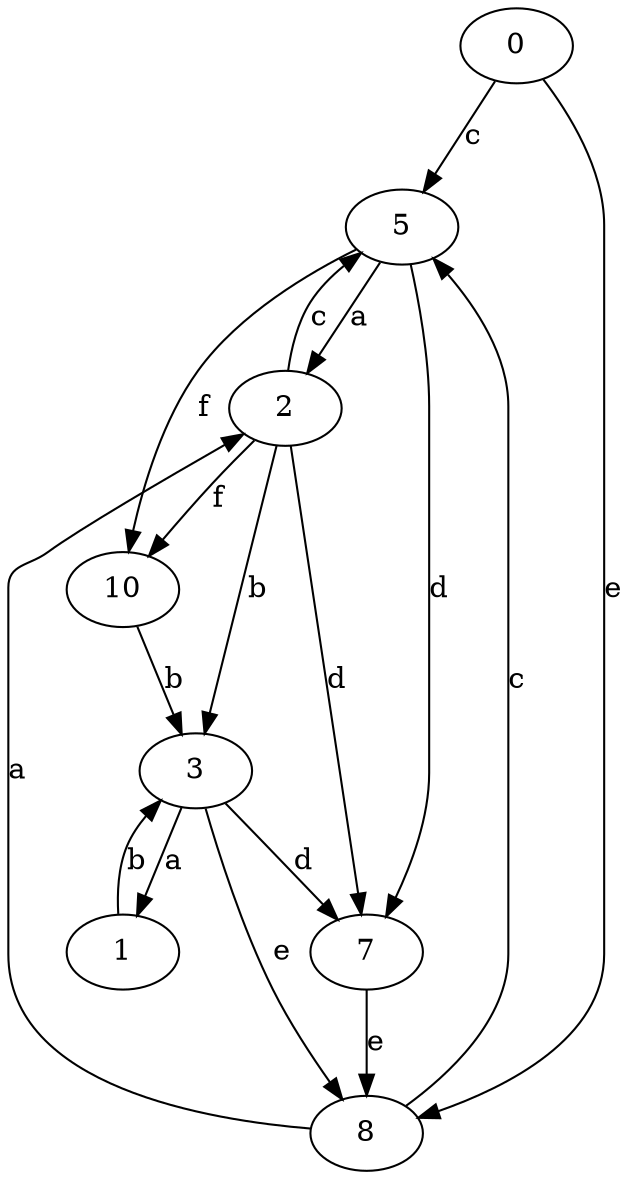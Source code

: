strict digraph  {
0;
1;
2;
3;
5;
7;
8;
10;
0 -> 5  [label=c];
0 -> 8  [label=e];
1 -> 3  [label=b];
2 -> 3  [label=b];
2 -> 5  [label=c];
2 -> 7  [label=d];
2 -> 10  [label=f];
3 -> 1  [label=a];
3 -> 7  [label=d];
3 -> 8  [label=e];
5 -> 2  [label=a];
5 -> 7  [label=d];
5 -> 10  [label=f];
7 -> 8  [label=e];
8 -> 2  [label=a];
8 -> 5  [label=c];
10 -> 3  [label=b];
}
